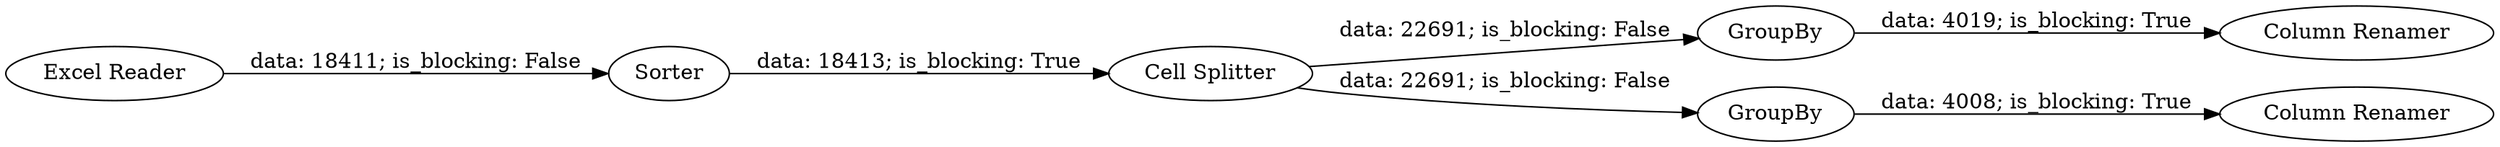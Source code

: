 digraph {
	"-3104496116489349332_23" [label=GroupBy]
	"-3104496116489349332_26" [label="Column Renamer"]
	"-3104496116489349332_27" [label="Column Renamer"]
	"-3104496116489349332_12" [label=Sorter]
	"-3104496116489349332_25" [label=GroupBy]
	"-3104496116489349332_18" [label="Cell Splitter"]
	"-3104496116489349332_1" [label="Excel Reader"]
	"-3104496116489349332_23" -> "-3104496116489349332_26" [label="data: 4019; is_blocking: True"]
	"-3104496116489349332_18" -> "-3104496116489349332_23" [label="data: 22691; is_blocking: False"]
	"-3104496116489349332_12" -> "-3104496116489349332_18" [label="data: 18413; is_blocking: True"]
	"-3104496116489349332_18" -> "-3104496116489349332_25" [label="data: 22691; is_blocking: False"]
	"-3104496116489349332_25" -> "-3104496116489349332_27" [label="data: 4008; is_blocking: True"]
	"-3104496116489349332_1" -> "-3104496116489349332_12" [label="data: 18411; is_blocking: False"]
	rankdir=LR
}
